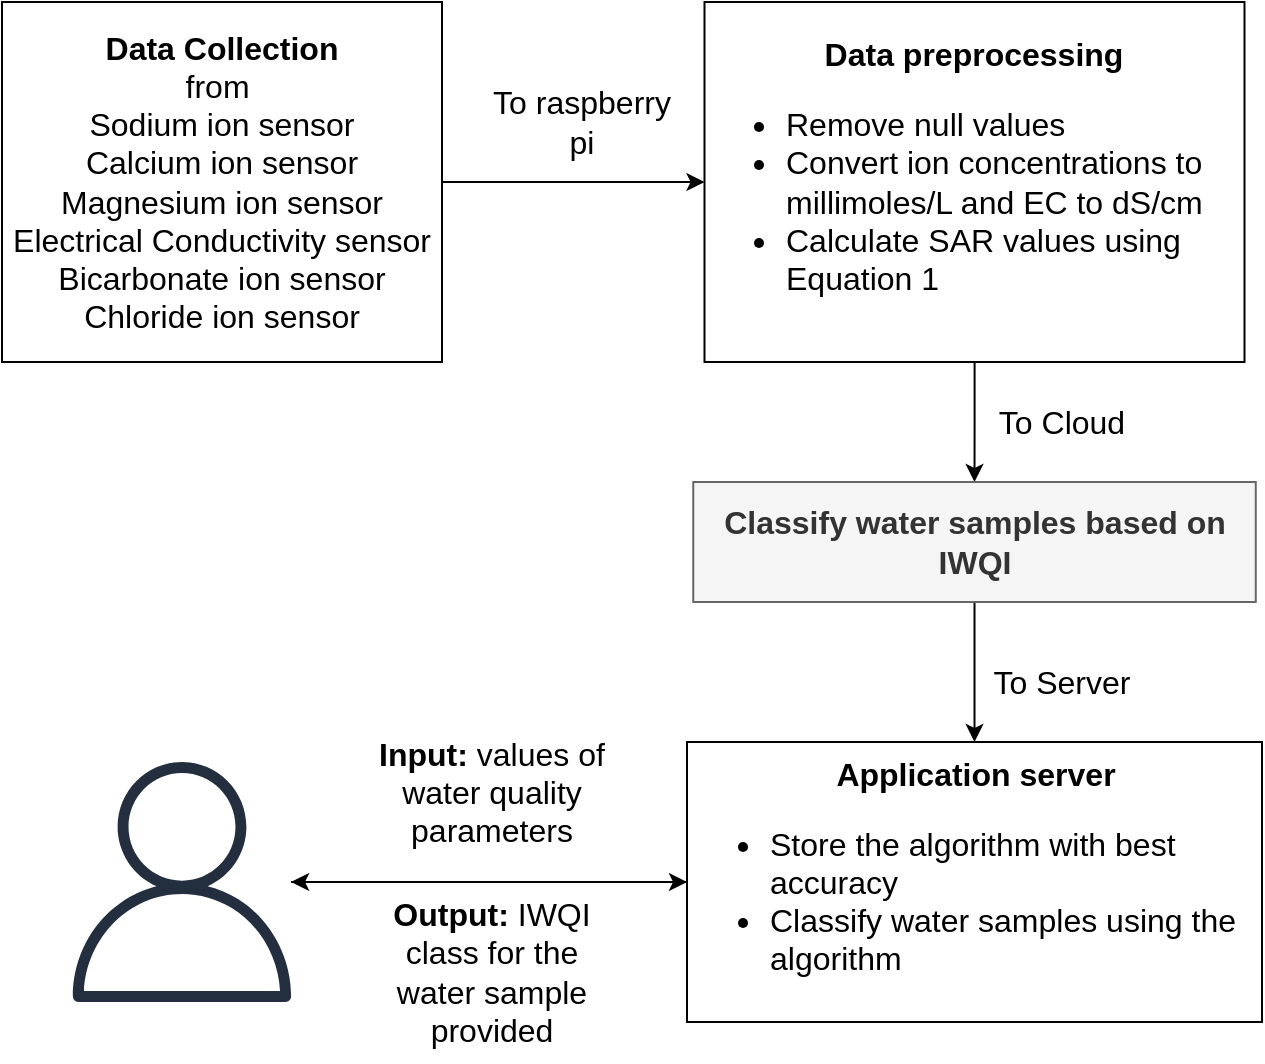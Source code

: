 <mxfile version="14.4.3" type="device"><diagram id="fao6mbmqW5vTobnLf6d6" name="Page-1"><mxGraphModel dx="1038" dy="523" grid="1" gridSize="10" guides="1" tooltips="1" connect="1" arrows="1" fold="1" page="1" pageScale="1" pageWidth="850" pageHeight="1100" math="0" shadow="0"><root><mxCell id="0"/><mxCell id="1" parent="0"/><mxCell id="ZCm4HiPlRjprY3IP2hCo-21" value="" style="edgeStyle=orthogonalEdgeStyle;rounded=0;orthogonalLoop=1;jettySize=auto;html=1;fontSize=16;" edge="1" parent="1" source="ZCm4HiPlRjprY3IP2hCo-19" target="ZCm4HiPlRjprY3IP2hCo-20"><mxGeometry relative="1" as="geometry"/></mxCell><mxCell id="ZCm4HiPlRjprY3IP2hCo-19" value="&lt;b style=&quot;font-size: 16px;&quot;&gt;Data Collection&lt;/b&gt;&lt;br style=&quot;font-size: 16px;&quot;&gt;from&amp;nbsp;&lt;br style=&quot;font-size: 16px;&quot;&gt;Sodium ion sensor&lt;br style=&quot;font-size: 16px;&quot;&gt;Calcium ion sensor&lt;br style=&quot;font-size: 16px;&quot;&gt;Magnesium ion sensor&lt;br style=&quot;font-size: 16px;&quot;&gt;Electrical Conductivity sensor&lt;br style=&quot;font-size: 16px;&quot;&gt;Bicarbonate ion sensor&lt;br style=&quot;font-size: 16px;&quot;&gt;Chloride ion sensor" style="rounded=0;whiteSpace=wrap;html=1;fontSize=16;" vertex="1" parent="1"><mxGeometry x="10" y="50" width="220" height="180" as="geometry"/></mxCell><mxCell id="ZCm4HiPlRjprY3IP2hCo-25" value="" style="edgeStyle=orthogonalEdgeStyle;rounded=0;orthogonalLoop=1;jettySize=auto;html=1;fontSize=16;" edge="1" parent="1" source="ZCm4HiPlRjprY3IP2hCo-20" target="ZCm4HiPlRjprY3IP2hCo-24"><mxGeometry relative="1" as="geometry"/></mxCell><mxCell id="ZCm4HiPlRjprY3IP2hCo-20" value="&lt;b style=&quot;font-size: 16px;&quot;&gt;Data preprocessing&lt;/b&gt;&lt;br style=&quot;font-size: 16px;&quot;&gt;&lt;div style=&quot;font-size: 16px;&quot;&gt;&lt;ul style=&quot;font-size: 16px;&quot;&gt;&lt;li style=&quot;text-align: left; font-size: 16px;&quot;&gt;Remove null values&lt;/li&gt;&lt;li style=&quot;text-align: left; font-size: 16px;&quot;&gt;&lt;span style=&quot;font-size: 16px;&quot;&gt;Convert ion concentrations to millimoles/L and EC to dS/cm&lt;/span&gt;&lt;/li&gt;&lt;li style=&quot;text-align: left; font-size: 16px;&quot;&gt;Calculate SAR values using Equation 1&lt;/li&gt;&lt;/ul&gt;&lt;/div&gt;" style="rounded=0;whiteSpace=wrap;html=1;fontSize=16;" vertex="1" parent="1"><mxGeometry x="361.25" y="50" width="270" height="180" as="geometry"/></mxCell><mxCell id="ZCm4HiPlRjprY3IP2hCo-23" value="To&amp;nbsp;raspberry pi" style="text;html=1;strokeColor=none;fillColor=none;align=center;verticalAlign=middle;whiteSpace=wrap;rounded=0;fontSize=16;" vertex="1" parent="1"><mxGeometry x="260" y="100" width="80" height="20" as="geometry"/></mxCell><mxCell id="ZCm4HiPlRjprY3IP2hCo-29" value="" style="edgeStyle=orthogonalEdgeStyle;rounded=0;orthogonalLoop=1;jettySize=auto;html=1;fontSize=16;" edge="1" parent="1" source="ZCm4HiPlRjprY3IP2hCo-24" target="ZCm4HiPlRjprY3IP2hCo-28"><mxGeometry relative="1" as="geometry"/></mxCell><mxCell id="ZCm4HiPlRjprY3IP2hCo-24" value="&lt;b&gt;Classify water samples based on IWQI&lt;/b&gt;" style="rounded=0;whiteSpace=wrap;html=1;fontSize=16;spacingLeft=8;spacingRight=8;fillColor=#f5f5f5;strokeColor=#666666;fontColor=#333333;" vertex="1" parent="1"><mxGeometry x="355.63" y="290" width="281.25" height="60" as="geometry"/></mxCell><mxCell id="ZCm4HiPlRjprY3IP2hCo-26" value="To Cloud" style="text;html=1;strokeColor=none;fillColor=none;align=center;verticalAlign=middle;whiteSpace=wrap;rounded=0;fontSize=16;" vertex="1" parent="1"><mxGeometry x="500" y="250" width="80" height="20" as="geometry"/></mxCell><mxCell id="ZCm4HiPlRjprY3IP2hCo-39" style="edgeStyle=orthogonalEdgeStyle;rounded=0;orthogonalLoop=1;jettySize=auto;html=1;fontSize=16;" edge="1" parent="1" source="ZCm4HiPlRjprY3IP2hCo-28" target="ZCm4HiPlRjprY3IP2hCo-33"><mxGeometry relative="1" as="geometry"/></mxCell><mxCell id="ZCm4HiPlRjprY3IP2hCo-28" value="&lt;b style=&quot;font-size: 16px;&quot;&gt;Application server&lt;br style=&quot;font-size: 16px;&quot;&gt;&lt;/b&gt;&lt;ul style=&quot;font-size: 16px;&quot;&gt;&lt;li style=&quot;text-align: left; font-size: 16px;&quot;&gt;Store the algorithm with best accuracy&lt;/li&gt;&lt;li style=&quot;text-align: left; font-size: 16px;&quot;&gt;Classify water samples using the algorithm&lt;/li&gt;&lt;/ul&gt;" style="rounded=0;whiteSpace=wrap;html=1;fontSize=16;" vertex="1" parent="1"><mxGeometry x="352.5" y="420" width="287.5" height="140" as="geometry"/></mxCell><mxCell id="ZCm4HiPlRjprY3IP2hCo-30" value="To Server" style="text;html=1;strokeColor=none;fillColor=none;align=center;verticalAlign=middle;whiteSpace=wrap;rounded=0;fontSize=16;" vertex="1" parent="1"><mxGeometry x="500" y="380" width="80" height="20" as="geometry"/></mxCell><mxCell id="ZCm4HiPlRjprY3IP2hCo-38" style="edgeStyle=orthogonalEdgeStyle;rounded=0;orthogonalLoop=1;jettySize=auto;html=1;entryX=0;entryY=0.5;entryDx=0;entryDy=0;fontSize=16;" edge="1" parent="1" source="ZCm4HiPlRjprY3IP2hCo-33" target="ZCm4HiPlRjprY3IP2hCo-28"><mxGeometry relative="1" as="geometry"/></mxCell><mxCell id="ZCm4HiPlRjprY3IP2hCo-33" value="" style="outlineConnect=0;fontColor=#232F3E;gradientColor=none;fillColor=#232F3E;strokeColor=none;dashed=0;verticalLabelPosition=bottom;verticalAlign=top;align=center;html=1;fontSize=16;fontStyle=0;aspect=fixed;pointerEvents=1;shape=mxgraph.aws4.user;" vertex="1" parent="1"><mxGeometry x="40" y="430" width="120" height="120" as="geometry"/></mxCell><mxCell id="ZCm4HiPlRjprY3IP2hCo-40" value="&lt;b style=&quot;font-size: 16px;&quot;&gt;Input: &lt;/b&gt;values of water quality parameters" style="text;html=1;strokeColor=none;fillColor=none;align=center;verticalAlign=middle;whiteSpace=wrap;rounded=0;fontSize=16;" vertex="1" parent="1"><mxGeometry x="190" y="400" width="130" height="90" as="geometry"/></mxCell><mxCell id="ZCm4HiPlRjprY3IP2hCo-41" value="&lt;b style=&quot;font-size: 16px;&quot;&gt;Output: &lt;/b&gt;IWQI class for the water sample provided" style="text;html=1;strokeColor=none;fillColor=none;align=center;verticalAlign=middle;whiteSpace=wrap;rounded=0;fontSize=16;" vertex="1" parent="1"><mxGeometry x="195" y="490" width="120" height="90" as="geometry"/></mxCell></root></mxGraphModel></diagram></mxfile>